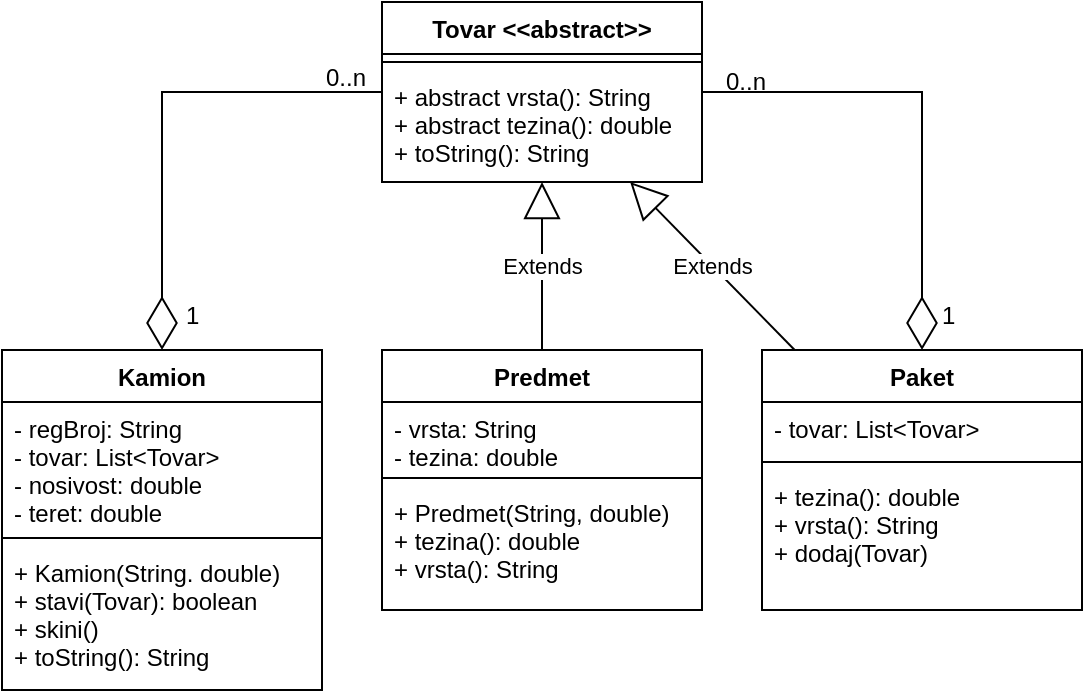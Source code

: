 <mxfile version="10.6.7" type="device"><diagram id="jx1DUlz3oqll-7Xi2qF_" name="Page-1"><mxGraphModel dx="1074" dy="613" grid="1" gridSize="10" guides="1" tooltips="1" connect="1" arrows="1" fold="1" page="1" pageScale="1" pageWidth="850" pageHeight="1100" math="0" shadow="0"><root><mxCell id="0"/><mxCell id="1" parent="0"/><mxCell id="CmLifigv0VOhzCJtq4GP-1" value="Tovar &lt;&lt;abstract&gt;&gt;" style="swimlane;fontStyle=1;align=center;verticalAlign=top;childLayout=stackLayout;horizontal=1;startSize=26;horizontalStack=0;resizeParent=1;resizeParentMax=0;resizeLast=0;collapsible=1;marginBottom=0;" vertex="1" parent="1"><mxGeometry x="200" y="20" width="160" height="90" as="geometry"/></mxCell><mxCell id="CmLifigv0VOhzCJtq4GP-3" value="" style="line;strokeWidth=1;fillColor=none;align=left;verticalAlign=middle;spacingTop=-1;spacingLeft=3;spacingRight=3;rotatable=0;labelPosition=right;points=[];portConstraint=eastwest;" vertex="1" parent="CmLifigv0VOhzCJtq4GP-1"><mxGeometry y="26" width="160" height="8" as="geometry"/></mxCell><mxCell id="CmLifigv0VOhzCJtq4GP-4" value="+ abstract vrsta(): String&#xA;+ abstract tezina(): double&#xA;+ toString(): String&#xA;" style="text;strokeColor=none;fillColor=none;align=left;verticalAlign=top;spacingLeft=4;spacingRight=4;overflow=hidden;rotatable=0;points=[[0,0.5],[1,0.5]];portConstraint=eastwest;" vertex="1" parent="CmLifigv0VOhzCJtq4GP-1"><mxGeometry y="34" width="160" height="56" as="geometry"/></mxCell><mxCell id="CmLifigv0VOhzCJtq4GP-5" value="Predmet" style="swimlane;fontStyle=1;align=center;verticalAlign=top;childLayout=stackLayout;horizontal=1;startSize=26;horizontalStack=0;resizeParent=1;resizeParentMax=0;resizeLast=0;collapsible=1;marginBottom=0;" vertex="1" parent="1"><mxGeometry x="200" y="194" width="160" height="130" as="geometry"/></mxCell><mxCell id="CmLifigv0VOhzCJtq4GP-6" value="- vrsta: String&#xA;- tezina: double&#xA;" style="text;strokeColor=none;fillColor=none;align=left;verticalAlign=top;spacingLeft=4;spacingRight=4;overflow=hidden;rotatable=0;points=[[0,0.5],[1,0.5]];portConstraint=eastwest;" vertex="1" parent="CmLifigv0VOhzCJtq4GP-5"><mxGeometry y="26" width="160" height="34" as="geometry"/></mxCell><mxCell id="CmLifigv0VOhzCJtq4GP-7" value="" style="line;strokeWidth=1;fillColor=none;align=left;verticalAlign=middle;spacingTop=-1;spacingLeft=3;spacingRight=3;rotatable=0;labelPosition=right;points=[];portConstraint=eastwest;" vertex="1" parent="CmLifigv0VOhzCJtq4GP-5"><mxGeometry y="60" width="160" height="8" as="geometry"/></mxCell><mxCell id="CmLifigv0VOhzCJtq4GP-8" value="+ Predmet(String, double)&#xA;+ tezina(): double&#xA;+ vrsta(): String&#xA;" style="text;strokeColor=none;fillColor=none;align=left;verticalAlign=top;spacingLeft=4;spacingRight=4;overflow=hidden;rotatable=0;points=[[0,0.5],[1,0.5]];portConstraint=eastwest;" vertex="1" parent="CmLifigv0VOhzCJtq4GP-5"><mxGeometry y="68" width="160" height="62" as="geometry"/></mxCell><mxCell id="CmLifigv0VOhzCJtq4GP-9" value="Extends" style="endArrow=block;endSize=16;endFill=0;html=1;" edge="1" parent="1" source="CmLifigv0VOhzCJtq4GP-5" target="CmLifigv0VOhzCJtq4GP-1"><mxGeometry width="160" relative="1" as="geometry"><mxPoint x="200" y="340" as="sourcePoint"/><mxPoint x="360" y="340" as="targetPoint"/></mxGeometry></mxCell><mxCell id="CmLifigv0VOhzCJtq4GP-10" value="Paket" style="swimlane;fontStyle=1;align=center;verticalAlign=top;childLayout=stackLayout;horizontal=1;startSize=26;horizontalStack=0;resizeParent=1;resizeParentMax=0;resizeLast=0;collapsible=1;marginBottom=0;" vertex="1" parent="1"><mxGeometry x="390" y="194" width="160" height="130" as="geometry"/></mxCell><mxCell id="CmLifigv0VOhzCJtq4GP-11" value="- tovar: List&lt;Tovar&gt;&#xA;" style="text;strokeColor=none;fillColor=none;align=left;verticalAlign=top;spacingLeft=4;spacingRight=4;overflow=hidden;rotatable=0;points=[[0,0.5],[1,0.5]];portConstraint=eastwest;" vertex="1" parent="CmLifigv0VOhzCJtq4GP-10"><mxGeometry y="26" width="160" height="26" as="geometry"/></mxCell><mxCell id="CmLifigv0VOhzCJtq4GP-12" value="" style="line;strokeWidth=1;fillColor=none;align=left;verticalAlign=middle;spacingTop=-1;spacingLeft=3;spacingRight=3;rotatable=0;labelPosition=right;points=[];portConstraint=eastwest;" vertex="1" parent="CmLifigv0VOhzCJtq4GP-10"><mxGeometry y="52" width="160" height="8" as="geometry"/></mxCell><mxCell id="CmLifigv0VOhzCJtq4GP-13" value="+ tezina(): double&#xA;+ vrsta(): String&#xA;+ dodaj(Tovar)&#xA;&#xA;" style="text;strokeColor=none;fillColor=none;align=left;verticalAlign=top;spacingLeft=4;spacingRight=4;overflow=hidden;rotatable=0;points=[[0,0.5],[1,0.5]];portConstraint=eastwest;" vertex="1" parent="CmLifigv0VOhzCJtq4GP-10"><mxGeometry y="60" width="160" height="70" as="geometry"/></mxCell><mxCell id="CmLifigv0VOhzCJtq4GP-14" value="" style="endArrow=diamondThin;endFill=0;endSize=24;html=1;rounded=0;" edge="1" parent="1" source="CmLifigv0VOhzCJtq4GP-1" target="CmLifigv0VOhzCJtq4GP-10"><mxGeometry width="160" relative="1" as="geometry"><mxPoint x="220" y="350" as="sourcePoint"/><mxPoint x="380" y="350" as="targetPoint"/><Array as="points"><mxPoint x="470" y="65"/></Array></mxGeometry></mxCell><mxCell id="CmLifigv0VOhzCJtq4GP-15" value="Extends" style="endArrow=block;endSize=16;endFill=0;html=1;" edge="1" parent="1" source="CmLifigv0VOhzCJtq4GP-10" target="CmLifigv0VOhzCJtq4GP-1"><mxGeometry width="160" relative="1" as="geometry"><mxPoint x="210" y="350" as="sourcePoint"/><mxPoint x="370" y="350" as="targetPoint"/></mxGeometry></mxCell><mxCell id="CmLifigv0VOhzCJtq4GP-16" value="Kamion" style="swimlane;fontStyle=1;align=center;verticalAlign=top;childLayout=stackLayout;horizontal=1;startSize=26;horizontalStack=0;resizeParent=1;resizeParentMax=0;resizeLast=0;collapsible=1;marginBottom=0;" vertex="1" parent="1"><mxGeometry x="10" y="194" width="160" height="170" as="geometry"/></mxCell><mxCell id="CmLifigv0VOhzCJtq4GP-17" value="- regBroj: String&#xA;- tovar: List&lt;Tovar&gt;&#xA;- nosivost: double&#xA;- teret: double&#xA;" style="text;strokeColor=none;fillColor=none;align=left;verticalAlign=top;spacingLeft=4;spacingRight=4;overflow=hidden;rotatable=0;points=[[0,0.5],[1,0.5]];portConstraint=eastwest;" vertex="1" parent="CmLifigv0VOhzCJtq4GP-16"><mxGeometry y="26" width="160" height="64" as="geometry"/></mxCell><mxCell id="CmLifigv0VOhzCJtq4GP-18" value="" style="line;strokeWidth=1;fillColor=none;align=left;verticalAlign=middle;spacingTop=-1;spacingLeft=3;spacingRight=3;rotatable=0;labelPosition=right;points=[];portConstraint=eastwest;" vertex="1" parent="CmLifigv0VOhzCJtq4GP-16"><mxGeometry y="90" width="160" height="8" as="geometry"/></mxCell><mxCell id="CmLifigv0VOhzCJtq4GP-19" value="+ Kamion(String. double)&#xA;+ stavi(Tovar): boolean&#xA;+ skini()&#xA;+ toString(): String&#xA;" style="text;strokeColor=none;fillColor=none;align=left;verticalAlign=top;spacingLeft=4;spacingRight=4;overflow=hidden;rotatable=0;points=[[0,0.5],[1,0.5]];portConstraint=eastwest;" vertex="1" parent="CmLifigv0VOhzCJtq4GP-16"><mxGeometry y="98" width="160" height="72" as="geometry"/></mxCell><mxCell id="CmLifigv0VOhzCJtq4GP-20" value="" style="endArrow=diamondThin;endFill=0;endSize=24;html=1;entryX=0.5;entryY=0;entryDx=0;entryDy=0;rounded=0;" edge="1" parent="1" source="CmLifigv0VOhzCJtq4GP-1" target="CmLifigv0VOhzCJtq4GP-16"><mxGeometry width="160" relative="1" as="geometry"><mxPoint x="10" y="350" as="sourcePoint"/><mxPoint x="170" y="350" as="targetPoint"/><Array as="points"><mxPoint x="90" y="65"/></Array></mxGeometry></mxCell><mxCell id="CmLifigv0VOhzCJtq4GP-21" value="0..n" style="text;html=1;resizable=0;points=[];autosize=1;align=left;verticalAlign=top;spacingTop=-4;" vertex="1" parent="1"><mxGeometry x="170" y="48" width="40" height="20" as="geometry"/></mxCell><mxCell id="CmLifigv0VOhzCJtq4GP-22" value="1" style="text;html=1;resizable=0;points=[];autosize=1;align=left;verticalAlign=top;spacingTop=-4;direction=south;" vertex="1" parent="1"><mxGeometry x="100" y="167" width="20" height="20" as="geometry"/></mxCell><mxCell id="CmLifigv0VOhzCJtq4GP-23" value="1" style="text;html=1;resizable=0;points=[];autosize=1;align=left;verticalAlign=top;spacingTop=-4;" vertex="1" parent="1"><mxGeometry x="478" y="167" width="20" height="20" as="geometry"/></mxCell><mxCell id="CmLifigv0VOhzCJtq4GP-26" value="0..n" style="text;html=1;resizable=0;points=[];autosize=1;align=left;verticalAlign=top;spacingTop=-4;" vertex="1" parent="1"><mxGeometry x="370" y="50" width="40" height="20" as="geometry"/></mxCell></root></mxGraphModel></diagram></mxfile>